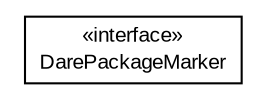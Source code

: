 #!/usr/local/bin/dot
#
# Class diagram 
# Generated by UMLGraph version R5_6 (http://www.umlgraph.org/)
#

digraph G {
	edge [fontname="arial",fontsize=10,labelfontname="arial",labelfontsize=10];
	node [fontname="arial",fontsize=10,shape=plaintext];
	nodesep=0.25;
	ranksep=0.5;
	// br.gov.to.sefaz.arr.dare.DarePackageMarker
	c388 [label=<<table title="br.gov.to.sefaz.arr.dare.DarePackageMarker" border="0" cellborder="1" cellspacing="0" cellpadding="2" port="p" href="./DarePackageMarker.html">
		<tr><td><table border="0" cellspacing="0" cellpadding="1">
<tr><td align="center" balign="center"> &#171;interface&#187; </td></tr>
<tr><td align="center" balign="center"> DarePackageMarker </td></tr>
		</table></td></tr>
		</table>>, URL="./DarePackageMarker.html", fontname="arial", fontcolor="black", fontsize=10.0];
}

